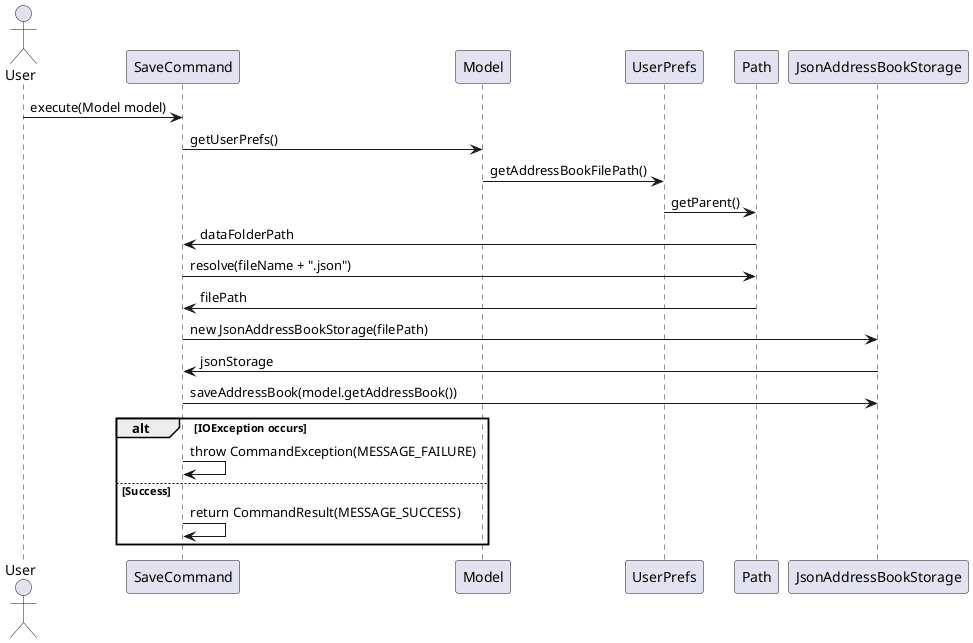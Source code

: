 @startuml
actor User as user
participant SaveCommand
participant Model
participant UserPrefs
participant Path
participant JsonAddressBookStorage

user -> SaveCommand: execute(Model model)
SaveCommand -> Model: getUserPrefs()
Model -> UserPrefs: getAddressBookFilePath()
UserPrefs -> Path: getParent()
SaveCommand <- Path: dataFolderPath

SaveCommand -> Path: resolve(fileName + ".json")
SaveCommand <- Path: filePath

SaveCommand -> JsonAddressBookStorage: new JsonAddressBookStorage(filePath)
SaveCommand <- JsonAddressBookStorage: jsonStorage

SaveCommand -> JsonAddressBookStorage: saveAddressBook(model.getAddressBook())
alt IOException occurs
    SaveCommand -> SaveCommand: throw CommandException(MESSAGE_FAILURE)
else Success
    SaveCommand -> SaveCommand: return CommandResult(MESSAGE_SUCCESS)
end
@enduml